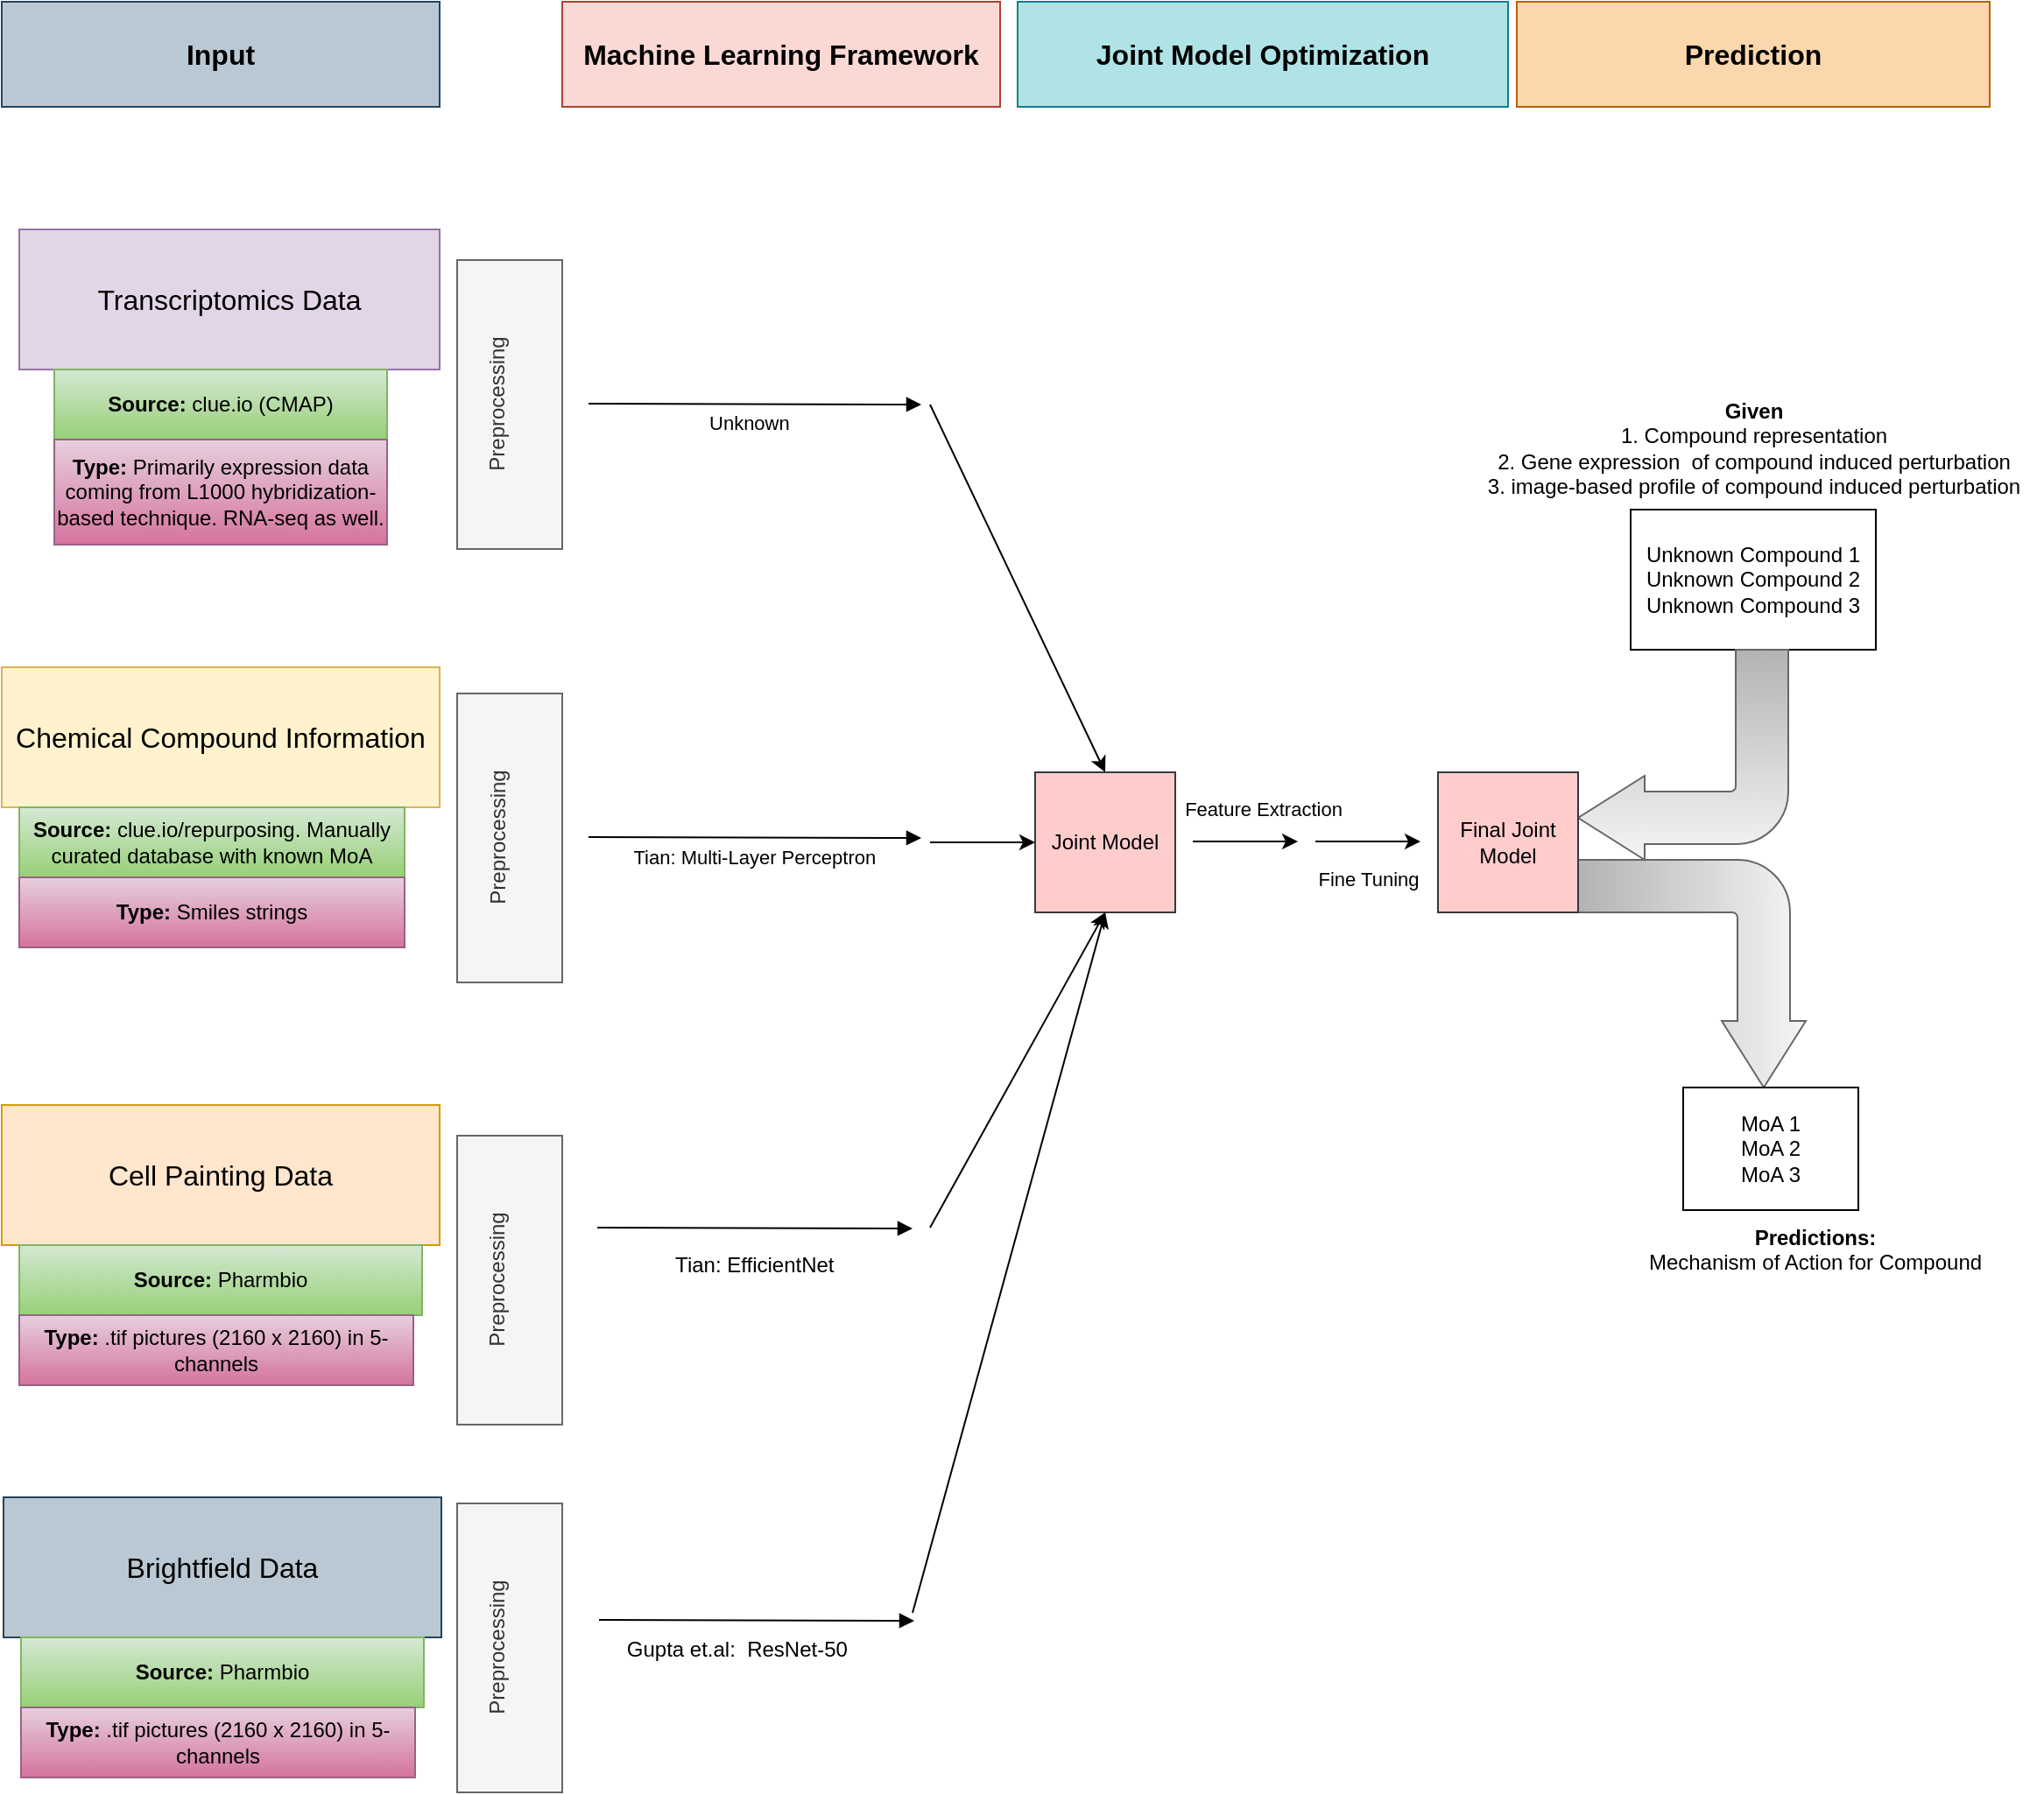 <mxfile version="20.6.0" type="github">
  <diagram id="kgpKYQtTHZ0yAKxKKP6v" name="Page-1">
    <mxGraphModel dx="927" dy="2170" grid="1" gridSize="10" guides="1" tooltips="1" connect="1" arrows="1" fold="1" page="1" pageScale="1" pageWidth="850" pageHeight="1100" math="0" shadow="0">
      <root>
        <mxCell id="0" />
        <mxCell id="1" parent="0" />
        <mxCell id="3nuBFxr9cyL0pnOWT2aG-9" value="Unknown" style="verticalAlign=bottom;endArrow=block;shadow=0;strokeWidth=1;" parent="1" edge="1">
          <mxGeometry x="-0.032" y="-20" relative="1" as="geometry">
            <mxPoint x="365" y="119.5" as="sourcePoint" />
            <mxPoint x="555" y="120" as="targetPoint" />
            <mxPoint as="offset" />
          </mxGeometry>
        </mxCell>
        <mxCell id="D1hPwI1u1eyKQ4dJg58t-1" value="&lt;font style=&quot;font-size: 16px;&quot;&gt;Transcriptomics Data&lt;/font&gt;" style="rounded=0;whiteSpace=wrap;html=1;fillColor=#e1d5e7;strokeColor=#9673a6;" parent="1" vertex="1">
          <mxGeometry x="40" y="20" width="240" height="80" as="geometry" />
        </mxCell>
        <mxCell id="D1hPwI1u1eyKQ4dJg58t-2" value="&lt;font style=&quot;font-size: 16px;&quot;&gt;Chemical Compound Information&lt;/font&gt;" style="rounded=0;whiteSpace=wrap;html=1;fillColor=#fff2cc;strokeColor=#d6b656;" parent="1" vertex="1">
          <mxGeometry x="30" y="270" width="250" height="80" as="geometry" />
        </mxCell>
        <mxCell id="D1hPwI1u1eyKQ4dJg58t-5" value="&lt;font style=&quot;font-size: 16px;&quot;&gt;Cell Painting Data&lt;/font&gt;" style="rounded=0;whiteSpace=wrap;html=1;fillColor=#ffe6cc;strokeColor=#d79b00;" parent="1" vertex="1">
          <mxGeometry x="30" y="520" width="250" height="80" as="geometry" />
        </mxCell>
        <mxCell id="D1hPwI1u1eyKQ4dJg58t-7" value="&lt;b&gt;Source:&lt;/b&gt; clue.io (CMAP)" style="rounded=0;whiteSpace=wrap;html=1;fillColor=#d5e8d4;gradientColor=#97d077;strokeColor=#82b366;" parent="1" vertex="1">
          <mxGeometry x="60" y="100" width="190" height="40" as="geometry" />
        </mxCell>
        <mxCell id="D1hPwI1u1eyKQ4dJg58t-8" value="&lt;b&gt;Source: &lt;/b&gt;clue.io/repurposing. Manually curated database with known MoA" style="rounded=0;whiteSpace=wrap;html=1;fillColor=#d5e8d4;gradientColor=#97d077;strokeColor=#82b366;" parent="1" vertex="1">
          <mxGeometry x="40" y="350" width="220" height="40" as="geometry" />
        </mxCell>
        <mxCell id="D1hPwI1u1eyKQ4dJg58t-9" value="&lt;b&gt;Source: &lt;/b&gt;Pharmbio " style="rounded=0;whiteSpace=wrap;html=1;fillColor=#d5e8d4;gradientColor=#97d077;strokeColor=#82b366;" parent="1" vertex="1">
          <mxGeometry x="40" y="600" width="230" height="40" as="geometry" />
        </mxCell>
        <mxCell id="D1hPwI1u1eyKQ4dJg58t-12" value="Tian: EfficientNet " style="verticalAlign=bottom;endArrow=block;shadow=0;strokeWidth=1;fontSize=12;" parent="1" edge="1">
          <mxGeometry x="0.001" y="-30" relative="1" as="geometry">
            <mxPoint x="370" y="590" as="sourcePoint" />
            <mxPoint x="550" y="590.5" as="targetPoint" />
            <mxPoint as="offset" />
          </mxGeometry>
        </mxCell>
        <mxCell id="D1hPwI1u1eyKQ4dJg58t-13" value="Tian: Multi-Layer Perceptron&#xa;" style="verticalAlign=bottom;endArrow=block;shadow=0;strokeWidth=1;" parent="1" edge="1">
          <mxGeometry x="0.001" y="-33" relative="1" as="geometry">
            <mxPoint x="365" y="367" as="sourcePoint" />
            <mxPoint x="555" y="367.5" as="targetPoint" />
            <mxPoint as="offset" />
            <Array as="points" />
          </mxGeometry>
        </mxCell>
        <mxCell id="D1hPwI1u1eyKQ4dJg58t-14" value="&lt;font style=&quot;font-size: 16px;&quot;&gt;Input&lt;/font&gt;" style="rounded=0;whiteSpace=wrap;html=1;fontStyle=1;fillColor=#bac8d3;strokeColor=#23445d;" parent="1" vertex="1">
          <mxGeometry x="30" y="-110" width="250" height="60" as="geometry" />
        </mxCell>
        <mxCell id="D1hPwI1u1eyKQ4dJg58t-15" value="&lt;b&gt;&lt;font style=&quot;font-size: 16px;&quot;&gt;Machine Learning Framework&lt;/font&gt;&lt;/b&gt;" style="rounded=0;whiteSpace=wrap;html=1;fillColor=#fad9d5;strokeColor=#ae4132;" parent="1" vertex="1">
          <mxGeometry x="350" y="-110" width="250" height="60" as="geometry" />
        </mxCell>
        <mxCell id="D1hPwI1u1eyKQ4dJg58t-16" value="&lt;b&gt;&lt;font style=&quot;font-size: 16px;&quot;&gt;Prediction&lt;/font&gt;&lt;/b&gt;" style="rounded=0;whiteSpace=wrap;html=1;fillColor=#fad7ac;strokeColor=#b46504;" parent="1" vertex="1">
          <mxGeometry x="895" y="-110" width="270" height="60" as="geometry" />
        </mxCell>
        <mxCell id="D1hPwI1u1eyKQ4dJg58t-17" value="&lt;b&gt;Type:&lt;/b&gt; Primarily expression data coming from L1000 hybridization-based technique. RNA-seq as well." style="rounded=0;whiteSpace=wrap;html=1;fillColor=#e6d0de;gradientColor=#d5739d;strokeColor=#996185;" parent="1" vertex="1">
          <mxGeometry x="60" y="140" width="190" height="60" as="geometry" />
        </mxCell>
        <mxCell id="D1hPwI1u1eyKQ4dJg58t-22" value="&lt;b&gt;Type:&lt;/b&gt; .tif pictures (2160 x 2160) in 5-channels" style="rounded=0;whiteSpace=wrap;html=1;fillColor=#e6d0de;gradientColor=#d5739d;strokeColor=#996185;" parent="1" vertex="1">
          <mxGeometry x="40" y="640" width="225" height="40" as="geometry" />
        </mxCell>
        <mxCell id="D1hPwI1u1eyKQ4dJg58t-24" value="&lt;b&gt;Type:&lt;/b&gt; Smiles strings" style="rounded=0;whiteSpace=wrap;html=1;fillColor=#e6d0de;gradientColor=#d5739d;strokeColor=#996185;" parent="1" vertex="1">
          <mxGeometry x="40" y="390" width="220" height="40" as="geometry" />
        </mxCell>
        <mxCell id="D1hPwI1u1eyKQ4dJg58t-26" value="&lt;div&gt;Preprocessing&lt;/div&gt;&lt;div&gt;&lt;br&gt;&lt;/div&gt;" style="rounded=0;whiteSpace=wrap;html=1;rotation=-90;fillColor=#f5f5f5;fontColor=#333333;strokeColor=#666666;" parent="1" vertex="1">
          <mxGeometry x="237.5" y="337.5" width="165" height="60" as="geometry" />
        </mxCell>
        <mxCell id="D1hPwI1u1eyKQ4dJg58t-27" value="&lt;div&gt;Preprocessing&lt;/div&gt;&lt;div&gt;&lt;br&gt;&lt;/div&gt;" style="rounded=0;whiteSpace=wrap;html=1;rotation=-90;fillColor=#f5f5f5;fontColor=#333333;strokeColor=#666666;" parent="1" vertex="1">
          <mxGeometry x="237.5" y="90" width="165" height="60" as="geometry" />
        </mxCell>
        <mxCell id="D1hPwI1u1eyKQ4dJg58t-28" value="&lt;div&gt;Preprocessing&lt;/div&gt;&lt;div&gt;&lt;br&gt;&lt;/div&gt;" style="rounded=0;whiteSpace=wrap;html=1;rotation=-90;fillColor=#f5f5f5;fontColor=#333333;strokeColor=#666666;" parent="1" vertex="1">
          <mxGeometry x="237.5" y="590" width="165" height="60" as="geometry" />
        </mxCell>
        <mxCell id="D1hPwI1u1eyKQ4dJg58t-30" value="" style="endArrow=classic;html=1;rounded=0;entryX=0.5;entryY=0;entryDx=0;entryDy=0;" parent="1" target="D1hPwI1u1eyKQ4dJg58t-31" edge="1">
          <mxGeometry width="50" height="50" relative="1" as="geometry">
            <mxPoint x="560" y="120" as="sourcePoint" />
            <mxPoint x="660" y="300" as="targetPoint" />
          </mxGeometry>
        </mxCell>
        <mxCell id="D1hPwI1u1eyKQ4dJg58t-31" value="Joint Model" style="whiteSpace=wrap;html=1;aspect=fixed;fillColor=#ffcccc;strokeColor=#36393d;" parent="1" vertex="1">
          <mxGeometry x="620" y="330" width="80" height="80" as="geometry" />
        </mxCell>
        <mxCell id="D1hPwI1u1eyKQ4dJg58t-32" value="" style="endArrow=classic;html=1;rounded=0;entryX=0.5;entryY=1;entryDx=0;entryDy=0;" parent="1" target="D1hPwI1u1eyKQ4dJg58t-31" edge="1">
          <mxGeometry width="50" height="50" relative="1" as="geometry">
            <mxPoint x="560" y="590" as="sourcePoint" />
            <mxPoint x="690" y="410" as="targetPoint" />
          </mxGeometry>
        </mxCell>
        <mxCell id="D1hPwI1u1eyKQ4dJg58t-33" value="" style="endArrow=classic;html=1;rounded=0;entryX=0;entryY=0.5;entryDx=0;entryDy=0;" parent="1" target="D1hPwI1u1eyKQ4dJg58t-31" edge="1">
          <mxGeometry width="50" height="50" relative="1" as="geometry">
            <mxPoint x="560" y="370" as="sourcePoint" />
            <mxPoint x="690" y="190" as="targetPoint" />
          </mxGeometry>
        </mxCell>
        <mxCell id="D1hPwI1u1eyKQ4dJg58t-34" value="&lt;b&gt;&lt;font style=&quot;font-size: 16px;&quot;&gt;Joint Model Optimization&lt;/font&gt;&lt;/b&gt;" style="rounded=0;whiteSpace=wrap;html=1;fillColor=#b0e3e6;strokeColor=#0e8088;" parent="1" vertex="1">
          <mxGeometry x="610" y="-110" width="280" height="60" as="geometry" />
        </mxCell>
        <mxCell id="D1hPwI1u1eyKQ4dJg58t-36" value="&lt;div&gt;Unknown Compound 1&lt;/div&gt;&lt;div&gt;Unknown Compound 2 Unknown Compound 3&lt;br&gt;&lt;/div&gt;" style="rounded=0;whiteSpace=wrap;html=1;" parent="1" vertex="1">
          <mxGeometry x="960" y="180" width="140" height="80" as="geometry" />
        </mxCell>
        <mxCell id="D1hPwI1u1eyKQ4dJg58t-46" value="" style="html=1;shadow=0;dashed=0;align=center;verticalAlign=middle;shape=mxgraph.arrows2.bendArrow;dy=15;dx=38;notch=0;arrowHead=48;rounded=1;fontSize=12;rotation=90;fillColor=#f5f5f5;strokeColor=#666666;gradientColor=#b3b3b3;" parent="1" vertex="1">
          <mxGeometry x="930" y="380" width="130" height="130" as="geometry" />
        </mxCell>
        <mxCell id="D1hPwI1u1eyKQ4dJg58t-48" value="" style="html=1;shadow=0;dashed=0;align=center;verticalAlign=middle;shape=mxgraph.arrows2.bendArrow;dy=15;dx=38;notch=0;arrowHead=48;rounded=1;fontSize=12;rotation=-180;fillColor=#f5f5f5;strokeColor=#666666;gradientColor=#b3b3b3;" parent="1" vertex="1">
          <mxGeometry x="930" y="260" width="120" height="120" as="geometry" />
        </mxCell>
        <mxCell id="D1hPwI1u1eyKQ4dJg58t-49" value="&lt;div&gt;MoA 1&lt;/div&gt;&lt;div&gt;MoA 2&lt;/div&gt;&lt;div&gt;MoA 3&lt;br&gt;&lt;/div&gt;" style="rounded=0;whiteSpace=wrap;html=1;" parent="1" vertex="1">
          <mxGeometry x="990" y="510" width="100" height="70" as="geometry" />
        </mxCell>
        <mxCell id="D1hPwI1u1eyKQ4dJg58t-50" value="&lt;div&gt;&lt;b&gt;Given&lt;/b&gt;&lt;/div&gt;&lt;div&gt;1. Compound representation&lt;/div&gt;&lt;div&gt;2. Gene expression&amp;nbsp; of compound induced perturbation&lt;/div&gt;&lt;div&gt;3. image-based profile of compound induced perturbation&lt;br&gt;&lt;/div&gt;" style="text;html=1;align=center;verticalAlign=middle;resizable=0;points=[];autosize=1;strokeColor=none;fillColor=none;fontSize=12;" parent="1" vertex="1">
          <mxGeometry x="865" y="110" width="330" height="70" as="geometry" />
        </mxCell>
        <mxCell id="D1hPwI1u1eyKQ4dJg58t-51" value="&lt;div&gt;&lt;b&gt;Predictions:&lt;/b&gt;&lt;/div&gt;&lt;div&gt;Mechanism of Action for Compound&lt;/div&gt;&lt;div&gt;&lt;br&gt;&lt;/div&gt;" style="text;html=1;align=center;verticalAlign=middle;resizable=0;points=[];autosize=1;strokeColor=none;fillColor=none;fontSize=12;" parent="1" vertex="1">
          <mxGeometry x="960" y="580" width="210" height="60" as="geometry" />
        </mxCell>
        <mxCell id="mocRb3aVS4eG0VOFSvYx-1" value="&lt;font style=&quot;font-size: 16px;&quot;&gt;Brightfield Data&lt;/font&gt;" style="rounded=0;whiteSpace=wrap;html=1;fillColor=#bac8d3;strokeColor=#23445d;" parent="1" vertex="1">
          <mxGeometry x="31" y="744" width="250" height="80" as="geometry" />
        </mxCell>
        <mxCell id="mocRb3aVS4eG0VOFSvYx-2" value="&lt;b&gt;Source: &lt;/b&gt;Pharmbio " style="rounded=0;whiteSpace=wrap;html=1;fillColor=#d5e8d4;gradientColor=#97d077;strokeColor=#82b366;" parent="1" vertex="1">
          <mxGeometry x="41" y="824" width="230" height="40" as="geometry" />
        </mxCell>
        <mxCell id="mocRb3aVS4eG0VOFSvYx-3" value="Gupta et.al:  ResNet-50" style="verticalAlign=bottom;endArrow=block;shadow=0;strokeWidth=1;fontSize=12;" parent="1" edge="1">
          <mxGeometry x="-0.121" y="-26" relative="1" as="geometry">
            <mxPoint x="371" y="814" as="sourcePoint" />
            <mxPoint x="551" y="814.5" as="targetPoint" />
            <mxPoint as="offset" />
          </mxGeometry>
        </mxCell>
        <mxCell id="mocRb3aVS4eG0VOFSvYx-4" value="&lt;div&gt;&lt;b&gt;Type:&lt;/b&gt; .tif pictures (2160 x 2160) in 5-channels&lt;/div&gt;" style="rounded=0;whiteSpace=wrap;html=1;fillColor=#e6d0de;gradientColor=#d5739d;strokeColor=#996185;" parent="1" vertex="1">
          <mxGeometry x="41" y="864" width="225" height="40" as="geometry" />
        </mxCell>
        <mxCell id="mocRb3aVS4eG0VOFSvYx-5" value="&lt;div&gt;Preprocessing&lt;/div&gt;&lt;div&gt;&lt;br&gt;&lt;/div&gt;" style="rounded=0;whiteSpace=wrap;html=1;rotation=-90;fillColor=#f5f5f5;fontColor=#333333;strokeColor=#666666;" parent="1" vertex="1">
          <mxGeometry x="237.5" y="800" width="165" height="60" as="geometry" />
        </mxCell>
        <mxCell id="mocRb3aVS4eG0VOFSvYx-6" value="" style="endArrow=classic;html=1;rounded=0;" parent="1" edge="1">
          <mxGeometry width="50" height="50" relative="1" as="geometry">
            <mxPoint x="550" y="810" as="sourcePoint" />
            <mxPoint x="660" y="410" as="targetPoint" />
          </mxGeometry>
        </mxCell>
        <mxCell id="TUwUTNBatRXr4J6QnmyJ-1" value="" style="endArrow=classic;html=1;rounded=0;entryX=0;entryY=0.5;entryDx=0;entryDy=0;" edge="1" parent="1">
          <mxGeometry width="50" height="50" relative="1" as="geometry">
            <mxPoint x="710" y="369.5" as="sourcePoint" />
            <mxPoint x="770" y="369.5" as="targetPoint" />
          </mxGeometry>
        </mxCell>
        <mxCell id="TUwUTNBatRXr4J6QnmyJ-4" value="Feature Extraction" style="edgeLabel;html=1;align=center;verticalAlign=middle;resizable=0;points=[];" vertex="1" connectable="0" parent="TUwUTNBatRXr4J6QnmyJ-1">
          <mxGeometry x="-0.333" y="-1" relative="1" as="geometry">
            <mxPoint x="20" y="-20" as="offset" />
          </mxGeometry>
        </mxCell>
        <mxCell id="TUwUTNBatRXr4J6QnmyJ-2" value="Fine Tuning" style="endArrow=classic;html=1;rounded=0;entryX=0;entryY=0.5;entryDx=0;entryDy=0;" edge="1" parent="1">
          <mxGeometry y="-20" width="50" height="50" relative="1" as="geometry">
            <mxPoint x="780" y="369.5" as="sourcePoint" />
            <mxPoint x="840" y="369.5" as="targetPoint" />
            <mxPoint y="1" as="offset" />
          </mxGeometry>
        </mxCell>
        <mxCell id="TUwUTNBatRXr4J6QnmyJ-3" value="Final Joint Model" style="whiteSpace=wrap;html=1;aspect=fixed;fillColor=#ffcccc;strokeColor=#36393d;" vertex="1" parent="1">
          <mxGeometry x="850" y="330" width="80" height="80" as="geometry" />
        </mxCell>
      </root>
    </mxGraphModel>
  </diagram>
</mxfile>
